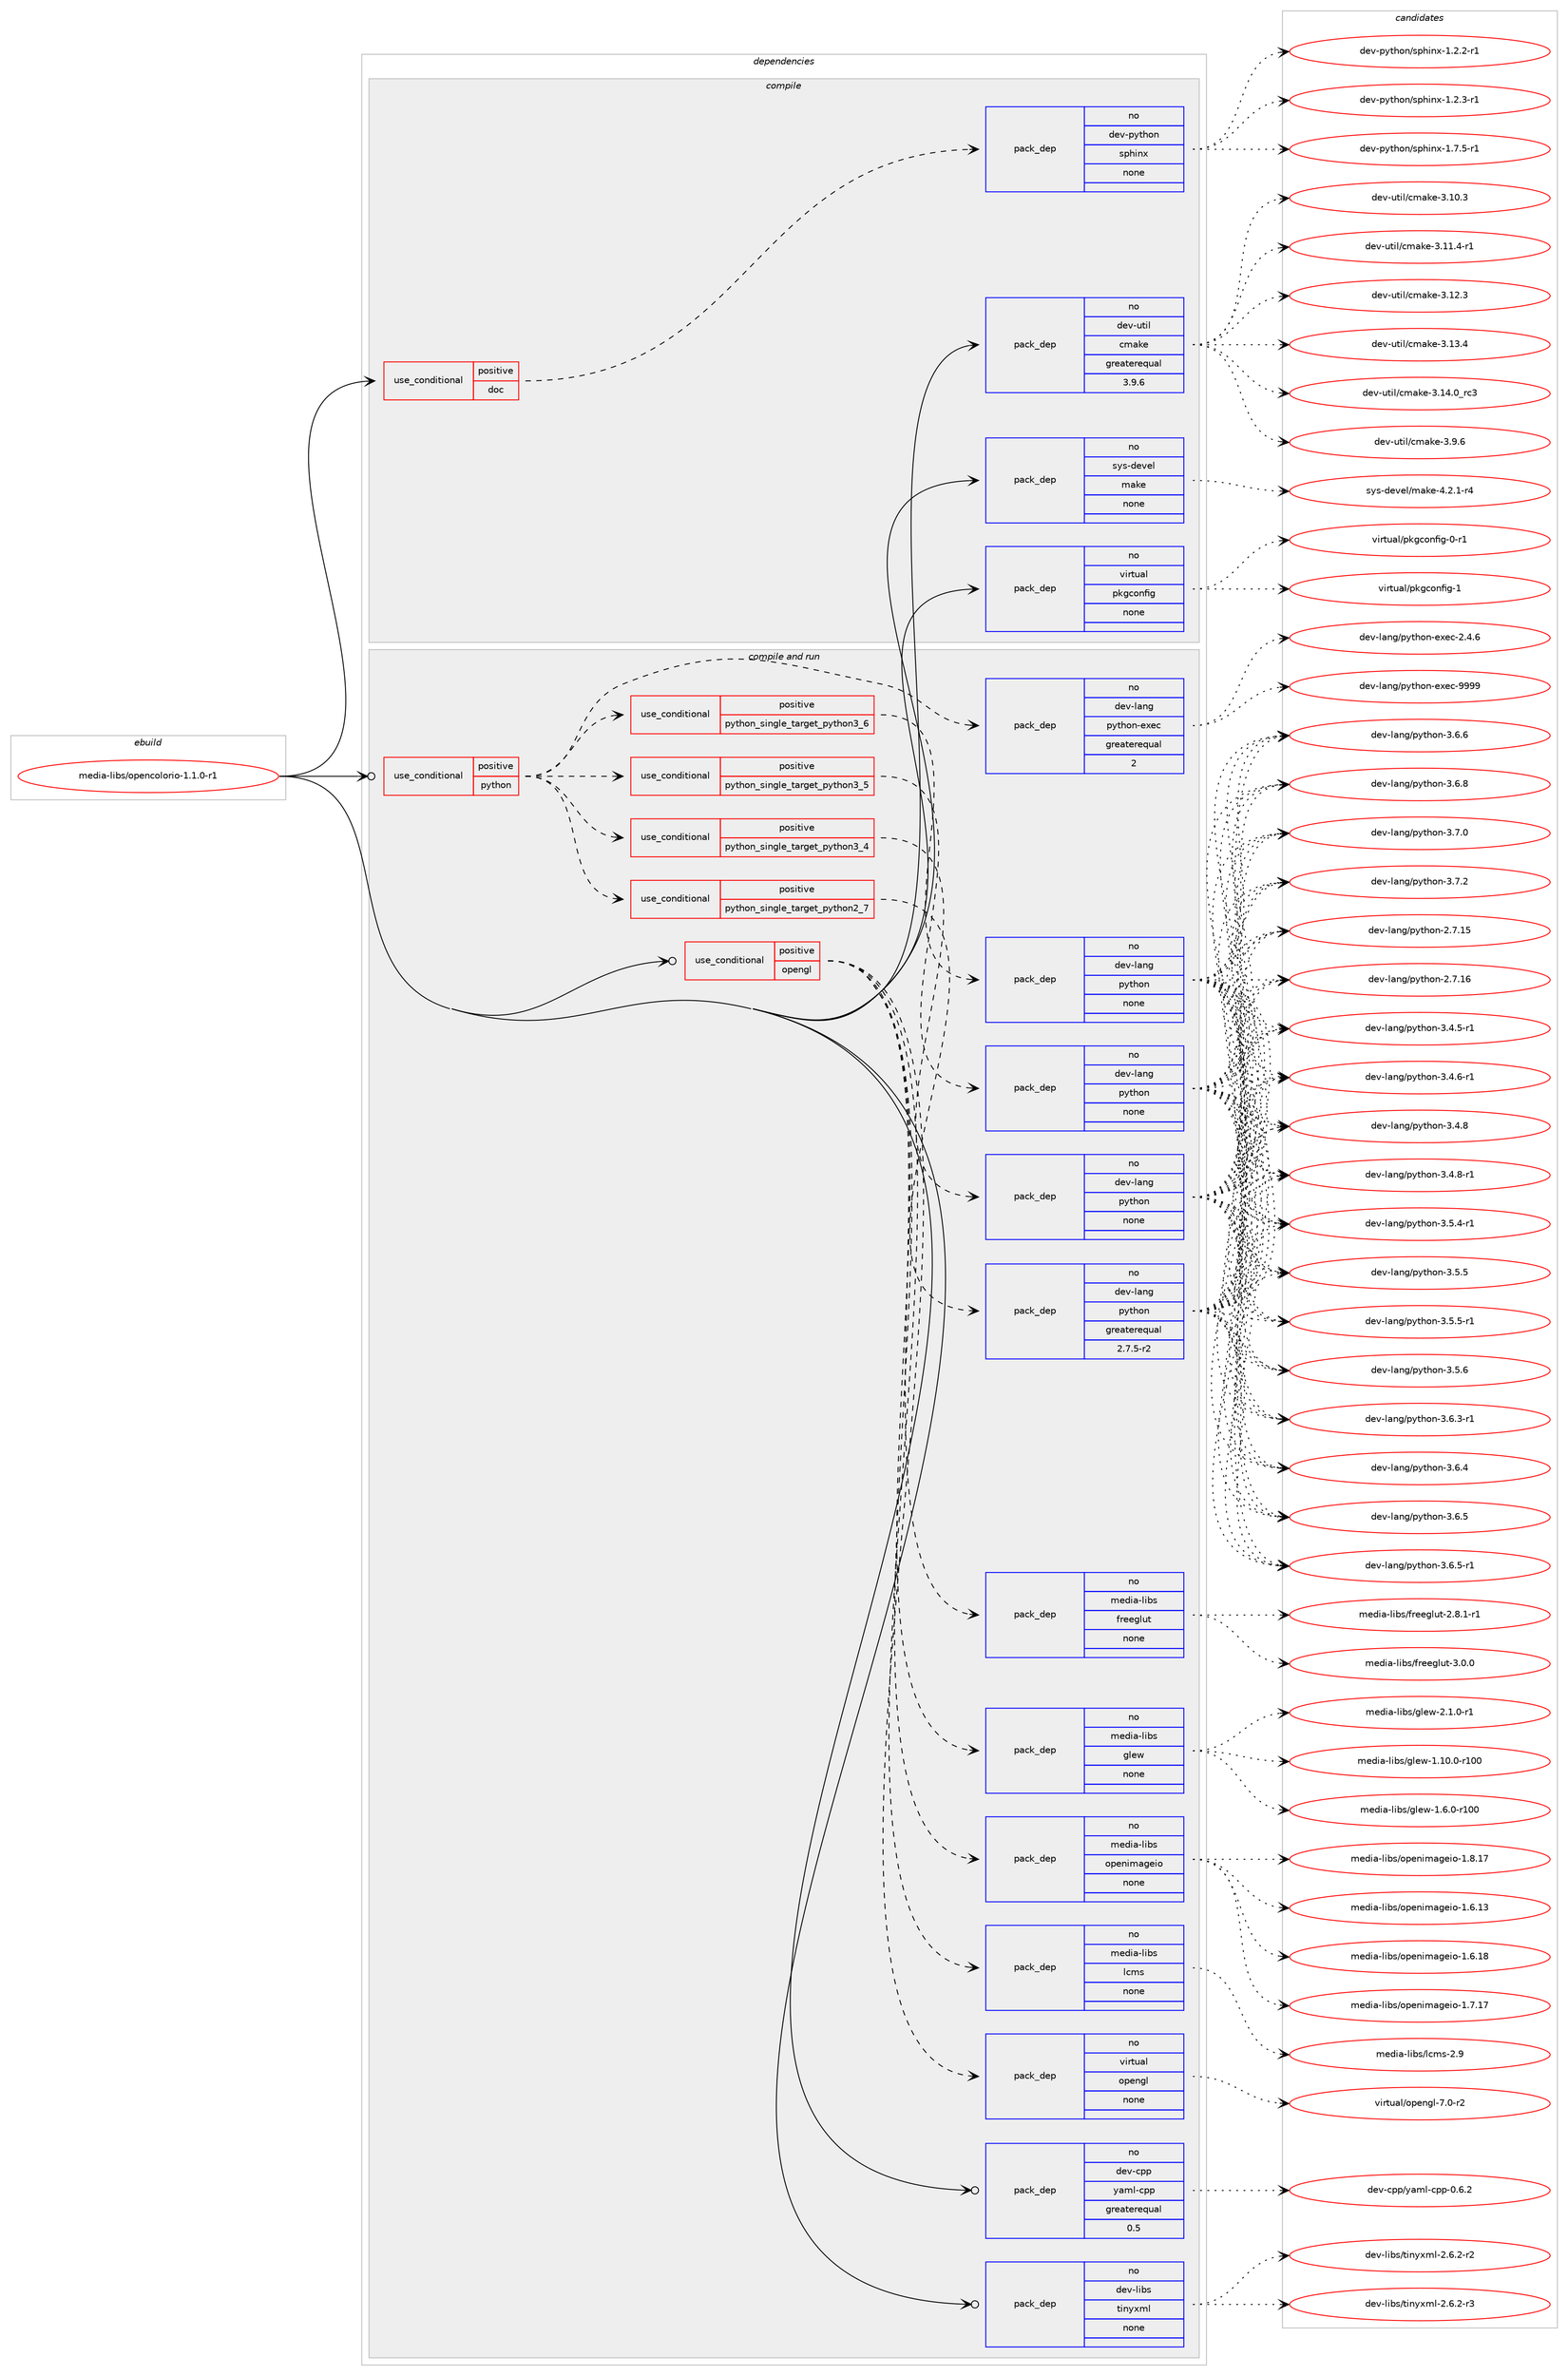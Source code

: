 digraph prolog {

# *************
# Graph options
# *************

newrank=true;
concentrate=true;
compound=true;
graph [rankdir=LR,fontname=Helvetica,fontsize=10,ranksep=1.5];#, ranksep=2.5, nodesep=0.2];
edge  [arrowhead=vee];
node  [fontname=Helvetica,fontsize=10];

# **********
# The ebuild
# **********

subgraph cluster_leftcol {
color=gray;
rank=same;
label=<<i>ebuild</i>>;
id [label="media-libs/opencolorio-1.1.0-r1", color=red, width=4, href="../media-libs/opencolorio-1.1.0-r1.svg"];
}

# ****************
# The dependencies
# ****************

subgraph cluster_midcol {
color=gray;
label=<<i>dependencies</i>>;
subgraph cluster_compile {
fillcolor="#eeeeee";
style=filled;
label=<<i>compile</i>>;
subgraph cond435567 {
dependency1616898 [label=<<TABLE BORDER="0" CELLBORDER="1" CELLSPACING="0" CELLPADDING="4"><TR><TD ROWSPAN="3" CELLPADDING="10">use_conditional</TD></TR><TR><TD>positive</TD></TR><TR><TD>doc</TD></TR></TABLE>>, shape=none, color=red];
subgraph pack1155291 {
dependency1616899 [label=<<TABLE BORDER="0" CELLBORDER="1" CELLSPACING="0" CELLPADDING="4" WIDTH="220"><TR><TD ROWSPAN="6" CELLPADDING="30">pack_dep</TD></TR><TR><TD WIDTH="110">no</TD></TR><TR><TD>dev-python</TD></TR><TR><TD>sphinx</TD></TR><TR><TD>none</TD></TR><TR><TD></TD></TR></TABLE>>, shape=none, color=blue];
}
dependency1616898:e -> dependency1616899:w [weight=20,style="dashed",arrowhead="vee"];
}
id:e -> dependency1616898:w [weight=20,style="solid",arrowhead="vee"];
subgraph pack1155292 {
dependency1616900 [label=<<TABLE BORDER="0" CELLBORDER="1" CELLSPACING="0" CELLPADDING="4" WIDTH="220"><TR><TD ROWSPAN="6" CELLPADDING="30">pack_dep</TD></TR><TR><TD WIDTH="110">no</TD></TR><TR><TD>dev-util</TD></TR><TR><TD>cmake</TD></TR><TR><TD>greaterequal</TD></TR><TR><TD>3.9.6</TD></TR></TABLE>>, shape=none, color=blue];
}
id:e -> dependency1616900:w [weight=20,style="solid",arrowhead="vee"];
subgraph pack1155293 {
dependency1616901 [label=<<TABLE BORDER="0" CELLBORDER="1" CELLSPACING="0" CELLPADDING="4" WIDTH="220"><TR><TD ROWSPAN="6" CELLPADDING="30">pack_dep</TD></TR><TR><TD WIDTH="110">no</TD></TR><TR><TD>sys-devel</TD></TR><TR><TD>make</TD></TR><TR><TD>none</TD></TR><TR><TD></TD></TR></TABLE>>, shape=none, color=blue];
}
id:e -> dependency1616901:w [weight=20,style="solid",arrowhead="vee"];
subgraph pack1155294 {
dependency1616902 [label=<<TABLE BORDER="0" CELLBORDER="1" CELLSPACING="0" CELLPADDING="4" WIDTH="220"><TR><TD ROWSPAN="6" CELLPADDING="30">pack_dep</TD></TR><TR><TD WIDTH="110">no</TD></TR><TR><TD>virtual</TD></TR><TR><TD>pkgconfig</TD></TR><TR><TD>none</TD></TR><TR><TD></TD></TR></TABLE>>, shape=none, color=blue];
}
id:e -> dependency1616902:w [weight=20,style="solid",arrowhead="vee"];
}
subgraph cluster_compileandrun {
fillcolor="#eeeeee";
style=filled;
label=<<i>compile and run</i>>;
subgraph cond435568 {
dependency1616903 [label=<<TABLE BORDER="0" CELLBORDER="1" CELLSPACING="0" CELLPADDING="4"><TR><TD ROWSPAN="3" CELLPADDING="10">use_conditional</TD></TR><TR><TD>positive</TD></TR><TR><TD>opengl</TD></TR></TABLE>>, shape=none, color=red];
subgraph pack1155295 {
dependency1616904 [label=<<TABLE BORDER="0" CELLBORDER="1" CELLSPACING="0" CELLPADDING="4" WIDTH="220"><TR><TD ROWSPAN="6" CELLPADDING="30">pack_dep</TD></TR><TR><TD WIDTH="110">no</TD></TR><TR><TD>media-libs</TD></TR><TR><TD>lcms</TD></TR><TR><TD>none</TD></TR><TR><TD></TD></TR></TABLE>>, shape=none, color=blue];
}
dependency1616903:e -> dependency1616904:w [weight=20,style="dashed",arrowhead="vee"];
subgraph pack1155296 {
dependency1616905 [label=<<TABLE BORDER="0" CELLBORDER="1" CELLSPACING="0" CELLPADDING="4" WIDTH="220"><TR><TD ROWSPAN="6" CELLPADDING="30">pack_dep</TD></TR><TR><TD WIDTH="110">no</TD></TR><TR><TD>media-libs</TD></TR><TR><TD>openimageio</TD></TR><TR><TD>none</TD></TR><TR><TD></TD></TR></TABLE>>, shape=none, color=blue];
}
dependency1616903:e -> dependency1616905:w [weight=20,style="dashed",arrowhead="vee"];
subgraph pack1155297 {
dependency1616906 [label=<<TABLE BORDER="0" CELLBORDER="1" CELLSPACING="0" CELLPADDING="4" WIDTH="220"><TR><TD ROWSPAN="6" CELLPADDING="30">pack_dep</TD></TR><TR><TD WIDTH="110">no</TD></TR><TR><TD>media-libs</TD></TR><TR><TD>glew</TD></TR><TR><TD>none</TD></TR><TR><TD></TD></TR></TABLE>>, shape=none, color=blue];
}
dependency1616903:e -> dependency1616906:w [weight=20,style="dashed",arrowhead="vee"];
subgraph pack1155298 {
dependency1616907 [label=<<TABLE BORDER="0" CELLBORDER="1" CELLSPACING="0" CELLPADDING="4" WIDTH="220"><TR><TD ROWSPAN="6" CELLPADDING="30">pack_dep</TD></TR><TR><TD WIDTH="110">no</TD></TR><TR><TD>media-libs</TD></TR><TR><TD>freeglut</TD></TR><TR><TD>none</TD></TR><TR><TD></TD></TR></TABLE>>, shape=none, color=blue];
}
dependency1616903:e -> dependency1616907:w [weight=20,style="dashed",arrowhead="vee"];
subgraph pack1155299 {
dependency1616908 [label=<<TABLE BORDER="0" CELLBORDER="1" CELLSPACING="0" CELLPADDING="4" WIDTH="220"><TR><TD ROWSPAN="6" CELLPADDING="30">pack_dep</TD></TR><TR><TD WIDTH="110">no</TD></TR><TR><TD>virtual</TD></TR><TR><TD>opengl</TD></TR><TR><TD>none</TD></TR><TR><TD></TD></TR></TABLE>>, shape=none, color=blue];
}
dependency1616903:e -> dependency1616908:w [weight=20,style="dashed",arrowhead="vee"];
}
id:e -> dependency1616903:w [weight=20,style="solid",arrowhead="odotvee"];
subgraph cond435569 {
dependency1616909 [label=<<TABLE BORDER="0" CELLBORDER="1" CELLSPACING="0" CELLPADDING="4"><TR><TD ROWSPAN="3" CELLPADDING="10">use_conditional</TD></TR><TR><TD>positive</TD></TR><TR><TD>python</TD></TR></TABLE>>, shape=none, color=red];
subgraph cond435570 {
dependency1616910 [label=<<TABLE BORDER="0" CELLBORDER="1" CELLSPACING="0" CELLPADDING="4"><TR><TD ROWSPAN="3" CELLPADDING="10">use_conditional</TD></TR><TR><TD>positive</TD></TR><TR><TD>python_single_target_python2_7</TD></TR></TABLE>>, shape=none, color=red];
subgraph pack1155300 {
dependency1616911 [label=<<TABLE BORDER="0" CELLBORDER="1" CELLSPACING="0" CELLPADDING="4" WIDTH="220"><TR><TD ROWSPAN="6" CELLPADDING="30">pack_dep</TD></TR><TR><TD WIDTH="110">no</TD></TR><TR><TD>dev-lang</TD></TR><TR><TD>python</TD></TR><TR><TD>greaterequal</TD></TR><TR><TD>2.7.5-r2</TD></TR></TABLE>>, shape=none, color=blue];
}
dependency1616910:e -> dependency1616911:w [weight=20,style="dashed",arrowhead="vee"];
}
dependency1616909:e -> dependency1616910:w [weight=20,style="dashed",arrowhead="vee"];
subgraph cond435571 {
dependency1616912 [label=<<TABLE BORDER="0" CELLBORDER="1" CELLSPACING="0" CELLPADDING="4"><TR><TD ROWSPAN="3" CELLPADDING="10">use_conditional</TD></TR><TR><TD>positive</TD></TR><TR><TD>python_single_target_python3_4</TD></TR></TABLE>>, shape=none, color=red];
subgraph pack1155301 {
dependency1616913 [label=<<TABLE BORDER="0" CELLBORDER="1" CELLSPACING="0" CELLPADDING="4" WIDTH="220"><TR><TD ROWSPAN="6" CELLPADDING="30">pack_dep</TD></TR><TR><TD WIDTH="110">no</TD></TR><TR><TD>dev-lang</TD></TR><TR><TD>python</TD></TR><TR><TD>none</TD></TR><TR><TD></TD></TR></TABLE>>, shape=none, color=blue];
}
dependency1616912:e -> dependency1616913:w [weight=20,style="dashed",arrowhead="vee"];
}
dependency1616909:e -> dependency1616912:w [weight=20,style="dashed",arrowhead="vee"];
subgraph cond435572 {
dependency1616914 [label=<<TABLE BORDER="0" CELLBORDER="1" CELLSPACING="0" CELLPADDING="4"><TR><TD ROWSPAN="3" CELLPADDING="10">use_conditional</TD></TR><TR><TD>positive</TD></TR><TR><TD>python_single_target_python3_5</TD></TR></TABLE>>, shape=none, color=red];
subgraph pack1155302 {
dependency1616915 [label=<<TABLE BORDER="0" CELLBORDER="1" CELLSPACING="0" CELLPADDING="4" WIDTH="220"><TR><TD ROWSPAN="6" CELLPADDING="30">pack_dep</TD></TR><TR><TD WIDTH="110">no</TD></TR><TR><TD>dev-lang</TD></TR><TR><TD>python</TD></TR><TR><TD>none</TD></TR><TR><TD></TD></TR></TABLE>>, shape=none, color=blue];
}
dependency1616914:e -> dependency1616915:w [weight=20,style="dashed",arrowhead="vee"];
}
dependency1616909:e -> dependency1616914:w [weight=20,style="dashed",arrowhead="vee"];
subgraph cond435573 {
dependency1616916 [label=<<TABLE BORDER="0" CELLBORDER="1" CELLSPACING="0" CELLPADDING="4"><TR><TD ROWSPAN="3" CELLPADDING="10">use_conditional</TD></TR><TR><TD>positive</TD></TR><TR><TD>python_single_target_python3_6</TD></TR></TABLE>>, shape=none, color=red];
subgraph pack1155303 {
dependency1616917 [label=<<TABLE BORDER="0" CELLBORDER="1" CELLSPACING="0" CELLPADDING="4" WIDTH="220"><TR><TD ROWSPAN="6" CELLPADDING="30">pack_dep</TD></TR><TR><TD WIDTH="110">no</TD></TR><TR><TD>dev-lang</TD></TR><TR><TD>python</TD></TR><TR><TD>none</TD></TR><TR><TD></TD></TR></TABLE>>, shape=none, color=blue];
}
dependency1616916:e -> dependency1616917:w [weight=20,style="dashed",arrowhead="vee"];
}
dependency1616909:e -> dependency1616916:w [weight=20,style="dashed",arrowhead="vee"];
subgraph pack1155304 {
dependency1616918 [label=<<TABLE BORDER="0" CELLBORDER="1" CELLSPACING="0" CELLPADDING="4" WIDTH="220"><TR><TD ROWSPAN="6" CELLPADDING="30">pack_dep</TD></TR><TR><TD WIDTH="110">no</TD></TR><TR><TD>dev-lang</TD></TR><TR><TD>python-exec</TD></TR><TR><TD>greaterequal</TD></TR><TR><TD>2</TD></TR></TABLE>>, shape=none, color=blue];
}
dependency1616909:e -> dependency1616918:w [weight=20,style="dashed",arrowhead="vee"];
}
id:e -> dependency1616909:w [weight=20,style="solid",arrowhead="odotvee"];
subgraph pack1155305 {
dependency1616919 [label=<<TABLE BORDER="0" CELLBORDER="1" CELLSPACING="0" CELLPADDING="4" WIDTH="220"><TR><TD ROWSPAN="6" CELLPADDING="30">pack_dep</TD></TR><TR><TD WIDTH="110">no</TD></TR><TR><TD>dev-cpp</TD></TR><TR><TD>yaml-cpp</TD></TR><TR><TD>greaterequal</TD></TR><TR><TD>0.5</TD></TR></TABLE>>, shape=none, color=blue];
}
id:e -> dependency1616919:w [weight=20,style="solid",arrowhead="odotvee"];
subgraph pack1155306 {
dependency1616920 [label=<<TABLE BORDER="0" CELLBORDER="1" CELLSPACING="0" CELLPADDING="4" WIDTH="220"><TR><TD ROWSPAN="6" CELLPADDING="30">pack_dep</TD></TR><TR><TD WIDTH="110">no</TD></TR><TR><TD>dev-libs</TD></TR><TR><TD>tinyxml</TD></TR><TR><TD>none</TD></TR><TR><TD></TD></TR></TABLE>>, shape=none, color=blue];
}
id:e -> dependency1616920:w [weight=20,style="solid",arrowhead="odotvee"];
}
subgraph cluster_run {
fillcolor="#eeeeee";
style=filled;
label=<<i>run</i>>;
}
}

# **************
# The candidates
# **************

subgraph cluster_choices {
rank=same;
color=gray;
label=<<i>candidates</i>>;

subgraph choice1155291 {
color=black;
nodesep=1;
choice10010111845112121116104111110471151121041051101204549465046504511449 [label="dev-python/sphinx-1.2.2-r1", color=red, width=4,href="../dev-python/sphinx-1.2.2-r1.svg"];
choice10010111845112121116104111110471151121041051101204549465046514511449 [label="dev-python/sphinx-1.2.3-r1", color=red, width=4,href="../dev-python/sphinx-1.2.3-r1.svg"];
choice10010111845112121116104111110471151121041051101204549465546534511449 [label="dev-python/sphinx-1.7.5-r1", color=red, width=4,href="../dev-python/sphinx-1.7.5-r1.svg"];
dependency1616899:e -> choice10010111845112121116104111110471151121041051101204549465046504511449:w [style=dotted,weight="100"];
dependency1616899:e -> choice10010111845112121116104111110471151121041051101204549465046514511449:w [style=dotted,weight="100"];
dependency1616899:e -> choice10010111845112121116104111110471151121041051101204549465546534511449:w [style=dotted,weight="100"];
}
subgraph choice1155292 {
color=black;
nodesep=1;
choice1001011184511711610510847991099710710145514649484651 [label="dev-util/cmake-3.10.3", color=red, width=4,href="../dev-util/cmake-3.10.3.svg"];
choice10010111845117116105108479910997107101455146494946524511449 [label="dev-util/cmake-3.11.4-r1", color=red, width=4,href="../dev-util/cmake-3.11.4-r1.svg"];
choice1001011184511711610510847991099710710145514649504651 [label="dev-util/cmake-3.12.3", color=red, width=4,href="../dev-util/cmake-3.12.3.svg"];
choice1001011184511711610510847991099710710145514649514652 [label="dev-util/cmake-3.13.4", color=red, width=4,href="../dev-util/cmake-3.13.4.svg"];
choice1001011184511711610510847991099710710145514649524648951149951 [label="dev-util/cmake-3.14.0_rc3", color=red, width=4,href="../dev-util/cmake-3.14.0_rc3.svg"];
choice10010111845117116105108479910997107101455146574654 [label="dev-util/cmake-3.9.6", color=red, width=4,href="../dev-util/cmake-3.9.6.svg"];
dependency1616900:e -> choice1001011184511711610510847991099710710145514649484651:w [style=dotted,weight="100"];
dependency1616900:e -> choice10010111845117116105108479910997107101455146494946524511449:w [style=dotted,weight="100"];
dependency1616900:e -> choice1001011184511711610510847991099710710145514649504651:w [style=dotted,weight="100"];
dependency1616900:e -> choice1001011184511711610510847991099710710145514649514652:w [style=dotted,weight="100"];
dependency1616900:e -> choice1001011184511711610510847991099710710145514649524648951149951:w [style=dotted,weight="100"];
dependency1616900:e -> choice10010111845117116105108479910997107101455146574654:w [style=dotted,weight="100"];
}
subgraph choice1155293 {
color=black;
nodesep=1;
choice1151211154510010111810110847109971071014552465046494511452 [label="sys-devel/make-4.2.1-r4", color=red, width=4,href="../sys-devel/make-4.2.1-r4.svg"];
dependency1616901:e -> choice1151211154510010111810110847109971071014552465046494511452:w [style=dotted,weight="100"];
}
subgraph choice1155294 {
color=black;
nodesep=1;
choice11810511411611797108471121071039911111010210510345484511449 [label="virtual/pkgconfig-0-r1", color=red, width=4,href="../virtual/pkgconfig-0-r1.svg"];
choice1181051141161179710847112107103991111101021051034549 [label="virtual/pkgconfig-1", color=red, width=4,href="../virtual/pkgconfig-1.svg"];
dependency1616902:e -> choice11810511411611797108471121071039911111010210510345484511449:w [style=dotted,weight="100"];
dependency1616902:e -> choice1181051141161179710847112107103991111101021051034549:w [style=dotted,weight="100"];
}
subgraph choice1155295 {
color=black;
nodesep=1;
choice109101100105974510810598115471089910911545504657 [label="media-libs/lcms-2.9", color=red, width=4,href="../media-libs/lcms-2.9.svg"];
dependency1616904:e -> choice109101100105974510810598115471089910911545504657:w [style=dotted,weight="100"];
}
subgraph choice1155296 {
color=black;
nodesep=1;
choice109101100105974510810598115471111121011101051099710310110511145494654464951 [label="media-libs/openimageio-1.6.13", color=red, width=4,href="../media-libs/openimageio-1.6.13.svg"];
choice109101100105974510810598115471111121011101051099710310110511145494654464956 [label="media-libs/openimageio-1.6.18", color=red, width=4,href="../media-libs/openimageio-1.6.18.svg"];
choice109101100105974510810598115471111121011101051099710310110511145494655464955 [label="media-libs/openimageio-1.7.17", color=red, width=4,href="../media-libs/openimageio-1.7.17.svg"];
choice109101100105974510810598115471111121011101051099710310110511145494656464955 [label="media-libs/openimageio-1.8.17", color=red, width=4,href="../media-libs/openimageio-1.8.17.svg"];
dependency1616905:e -> choice109101100105974510810598115471111121011101051099710310110511145494654464951:w [style=dotted,weight="100"];
dependency1616905:e -> choice109101100105974510810598115471111121011101051099710310110511145494654464956:w [style=dotted,weight="100"];
dependency1616905:e -> choice109101100105974510810598115471111121011101051099710310110511145494655464955:w [style=dotted,weight="100"];
dependency1616905:e -> choice109101100105974510810598115471111121011101051099710310110511145494656464955:w [style=dotted,weight="100"];
}
subgraph choice1155297 {
color=black;
nodesep=1;
choice109101100105974510810598115471031081011194549464948464845114494848 [label="media-libs/glew-1.10.0-r100", color=red, width=4,href="../media-libs/glew-1.10.0-r100.svg"];
choice1091011001059745108105981154710310810111945494654464845114494848 [label="media-libs/glew-1.6.0-r100", color=red, width=4,href="../media-libs/glew-1.6.0-r100.svg"];
choice109101100105974510810598115471031081011194550464946484511449 [label="media-libs/glew-2.1.0-r1", color=red, width=4,href="../media-libs/glew-2.1.0-r1.svg"];
dependency1616906:e -> choice109101100105974510810598115471031081011194549464948464845114494848:w [style=dotted,weight="100"];
dependency1616906:e -> choice1091011001059745108105981154710310810111945494654464845114494848:w [style=dotted,weight="100"];
dependency1616906:e -> choice109101100105974510810598115471031081011194550464946484511449:w [style=dotted,weight="100"];
}
subgraph choice1155298 {
color=black;
nodesep=1;
choice109101100105974510810598115471021141011011031081171164550465646494511449 [label="media-libs/freeglut-2.8.1-r1", color=red, width=4,href="../media-libs/freeglut-2.8.1-r1.svg"];
choice10910110010597451081059811547102114101101103108117116455146484648 [label="media-libs/freeglut-3.0.0", color=red, width=4,href="../media-libs/freeglut-3.0.0.svg"];
dependency1616907:e -> choice109101100105974510810598115471021141011011031081171164550465646494511449:w [style=dotted,weight="100"];
dependency1616907:e -> choice10910110010597451081059811547102114101101103108117116455146484648:w [style=dotted,weight="100"];
}
subgraph choice1155299 {
color=black;
nodesep=1;
choice1181051141161179710847111112101110103108455546484511450 [label="virtual/opengl-7.0-r2", color=red, width=4,href="../virtual/opengl-7.0-r2.svg"];
dependency1616908:e -> choice1181051141161179710847111112101110103108455546484511450:w [style=dotted,weight="100"];
}
subgraph choice1155300 {
color=black;
nodesep=1;
choice10010111845108971101034711212111610411111045504655464953 [label="dev-lang/python-2.7.15", color=red, width=4,href="../dev-lang/python-2.7.15.svg"];
choice10010111845108971101034711212111610411111045504655464954 [label="dev-lang/python-2.7.16", color=red, width=4,href="../dev-lang/python-2.7.16.svg"];
choice1001011184510897110103471121211161041111104551465246534511449 [label="dev-lang/python-3.4.5-r1", color=red, width=4,href="../dev-lang/python-3.4.5-r1.svg"];
choice1001011184510897110103471121211161041111104551465246544511449 [label="dev-lang/python-3.4.6-r1", color=red, width=4,href="../dev-lang/python-3.4.6-r1.svg"];
choice100101118451089711010347112121116104111110455146524656 [label="dev-lang/python-3.4.8", color=red, width=4,href="../dev-lang/python-3.4.8.svg"];
choice1001011184510897110103471121211161041111104551465246564511449 [label="dev-lang/python-3.4.8-r1", color=red, width=4,href="../dev-lang/python-3.4.8-r1.svg"];
choice1001011184510897110103471121211161041111104551465346524511449 [label="dev-lang/python-3.5.4-r1", color=red, width=4,href="../dev-lang/python-3.5.4-r1.svg"];
choice100101118451089711010347112121116104111110455146534653 [label="dev-lang/python-3.5.5", color=red, width=4,href="../dev-lang/python-3.5.5.svg"];
choice1001011184510897110103471121211161041111104551465346534511449 [label="dev-lang/python-3.5.5-r1", color=red, width=4,href="../dev-lang/python-3.5.5-r1.svg"];
choice100101118451089711010347112121116104111110455146534654 [label="dev-lang/python-3.5.6", color=red, width=4,href="../dev-lang/python-3.5.6.svg"];
choice1001011184510897110103471121211161041111104551465446514511449 [label="dev-lang/python-3.6.3-r1", color=red, width=4,href="../dev-lang/python-3.6.3-r1.svg"];
choice100101118451089711010347112121116104111110455146544652 [label="dev-lang/python-3.6.4", color=red, width=4,href="../dev-lang/python-3.6.4.svg"];
choice100101118451089711010347112121116104111110455146544653 [label="dev-lang/python-3.6.5", color=red, width=4,href="../dev-lang/python-3.6.5.svg"];
choice1001011184510897110103471121211161041111104551465446534511449 [label="dev-lang/python-3.6.5-r1", color=red, width=4,href="../dev-lang/python-3.6.5-r1.svg"];
choice100101118451089711010347112121116104111110455146544654 [label="dev-lang/python-3.6.6", color=red, width=4,href="../dev-lang/python-3.6.6.svg"];
choice100101118451089711010347112121116104111110455146544656 [label="dev-lang/python-3.6.8", color=red, width=4,href="../dev-lang/python-3.6.8.svg"];
choice100101118451089711010347112121116104111110455146554648 [label="dev-lang/python-3.7.0", color=red, width=4,href="../dev-lang/python-3.7.0.svg"];
choice100101118451089711010347112121116104111110455146554650 [label="dev-lang/python-3.7.2", color=red, width=4,href="../dev-lang/python-3.7.2.svg"];
dependency1616911:e -> choice10010111845108971101034711212111610411111045504655464953:w [style=dotted,weight="100"];
dependency1616911:e -> choice10010111845108971101034711212111610411111045504655464954:w [style=dotted,weight="100"];
dependency1616911:e -> choice1001011184510897110103471121211161041111104551465246534511449:w [style=dotted,weight="100"];
dependency1616911:e -> choice1001011184510897110103471121211161041111104551465246544511449:w [style=dotted,weight="100"];
dependency1616911:e -> choice100101118451089711010347112121116104111110455146524656:w [style=dotted,weight="100"];
dependency1616911:e -> choice1001011184510897110103471121211161041111104551465246564511449:w [style=dotted,weight="100"];
dependency1616911:e -> choice1001011184510897110103471121211161041111104551465346524511449:w [style=dotted,weight="100"];
dependency1616911:e -> choice100101118451089711010347112121116104111110455146534653:w [style=dotted,weight="100"];
dependency1616911:e -> choice1001011184510897110103471121211161041111104551465346534511449:w [style=dotted,weight="100"];
dependency1616911:e -> choice100101118451089711010347112121116104111110455146534654:w [style=dotted,weight="100"];
dependency1616911:e -> choice1001011184510897110103471121211161041111104551465446514511449:w [style=dotted,weight="100"];
dependency1616911:e -> choice100101118451089711010347112121116104111110455146544652:w [style=dotted,weight="100"];
dependency1616911:e -> choice100101118451089711010347112121116104111110455146544653:w [style=dotted,weight="100"];
dependency1616911:e -> choice1001011184510897110103471121211161041111104551465446534511449:w [style=dotted,weight="100"];
dependency1616911:e -> choice100101118451089711010347112121116104111110455146544654:w [style=dotted,weight="100"];
dependency1616911:e -> choice100101118451089711010347112121116104111110455146544656:w [style=dotted,weight="100"];
dependency1616911:e -> choice100101118451089711010347112121116104111110455146554648:w [style=dotted,weight="100"];
dependency1616911:e -> choice100101118451089711010347112121116104111110455146554650:w [style=dotted,weight="100"];
}
subgraph choice1155301 {
color=black;
nodesep=1;
choice10010111845108971101034711212111610411111045504655464953 [label="dev-lang/python-2.7.15", color=red, width=4,href="../dev-lang/python-2.7.15.svg"];
choice10010111845108971101034711212111610411111045504655464954 [label="dev-lang/python-2.7.16", color=red, width=4,href="../dev-lang/python-2.7.16.svg"];
choice1001011184510897110103471121211161041111104551465246534511449 [label="dev-lang/python-3.4.5-r1", color=red, width=4,href="../dev-lang/python-3.4.5-r1.svg"];
choice1001011184510897110103471121211161041111104551465246544511449 [label="dev-lang/python-3.4.6-r1", color=red, width=4,href="../dev-lang/python-3.4.6-r1.svg"];
choice100101118451089711010347112121116104111110455146524656 [label="dev-lang/python-3.4.8", color=red, width=4,href="../dev-lang/python-3.4.8.svg"];
choice1001011184510897110103471121211161041111104551465246564511449 [label="dev-lang/python-3.4.8-r1", color=red, width=4,href="../dev-lang/python-3.4.8-r1.svg"];
choice1001011184510897110103471121211161041111104551465346524511449 [label="dev-lang/python-3.5.4-r1", color=red, width=4,href="../dev-lang/python-3.5.4-r1.svg"];
choice100101118451089711010347112121116104111110455146534653 [label="dev-lang/python-3.5.5", color=red, width=4,href="../dev-lang/python-3.5.5.svg"];
choice1001011184510897110103471121211161041111104551465346534511449 [label="dev-lang/python-3.5.5-r1", color=red, width=4,href="../dev-lang/python-3.5.5-r1.svg"];
choice100101118451089711010347112121116104111110455146534654 [label="dev-lang/python-3.5.6", color=red, width=4,href="../dev-lang/python-3.5.6.svg"];
choice1001011184510897110103471121211161041111104551465446514511449 [label="dev-lang/python-3.6.3-r1", color=red, width=4,href="../dev-lang/python-3.6.3-r1.svg"];
choice100101118451089711010347112121116104111110455146544652 [label="dev-lang/python-3.6.4", color=red, width=4,href="../dev-lang/python-3.6.4.svg"];
choice100101118451089711010347112121116104111110455146544653 [label="dev-lang/python-3.6.5", color=red, width=4,href="../dev-lang/python-3.6.5.svg"];
choice1001011184510897110103471121211161041111104551465446534511449 [label="dev-lang/python-3.6.5-r1", color=red, width=4,href="../dev-lang/python-3.6.5-r1.svg"];
choice100101118451089711010347112121116104111110455146544654 [label="dev-lang/python-3.6.6", color=red, width=4,href="../dev-lang/python-3.6.6.svg"];
choice100101118451089711010347112121116104111110455146544656 [label="dev-lang/python-3.6.8", color=red, width=4,href="../dev-lang/python-3.6.8.svg"];
choice100101118451089711010347112121116104111110455146554648 [label="dev-lang/python-3.7.0", color=red, width=4,href="../dev-lang/python-3.7.0.svg"];
choice100101118451089711010347112121116104111110455146554650 [label="dev-lang/python-3.7.2", color=red, width=4,href="../dev-lang/python-3.7.2.svg"];
dependency1616913:e -> choice10010111845108971101034711212111610411111045504655464953:w [style=dotted,weight="100"];
dependency1616913:e -> choice10010111845108971101034711212111610411111045504655464954:w [style=dotted,weight="100"];
dependency1616913:e -> choice1001011184510897110103471121211161041111104551465246534511449:w [style=dotted,weight="100"];
dependency1616913:e -> choice1001011184510897110103471121211161041111104551465246544511449:w [style=dotted,weight="100"];
dependency1616913:e -> choice100101118451089711010347112121116104111110455146524656:w [style=dotted,weight="100"];
dependency1616913:e -> choice1001011184510897110103471121211161041111104551465246564511449:w [style=dotted,weight="100"];
dependency1616913:e -> choice1001011184510897110103471121211161041111104551465346524511449:w [style=dotted,weight="100"];
dependency1616913:e -> choice100101118451089711010347112121116104111110455146534653:w [style=dotted,weight="100"];
dependency1616913:e -> choice1001011184510897110103471121211161041111104551465346534511449:w [style=dotted,weight="100"];
dependency1616913:e -> choice100101118451089711010347112121116104111110455146534654:w [style=dotted,weight="100"];
dependency1616913:e -> choice1001011184510897110103471121211161041111104551465446514511449:w [style=dotted,weight="100"];
dependency1616913:e -> choice100101118451089711010347112121116104111110455146544652:w [style=dotted,weight="100"];
dependency1616913:e -> choice100101118451089711010347112121116104111110455146544653:w [style=dotted,weight="100"];
dependency1616913:e -> choice1001011184510897110103471121211161041111104551465446534511449:w [style=dotted,weight="100"];
dependency1616913:e -> choice100101118451089711010347112121116104111110455146544654:w [style=dotted,weight="100"];
dependency1616913:e -> choice100101118451089711010347112121116104111110455146544656:w [style=dotted,weight="100"];
dependency1616913:e -> choice100101118451089711010347112121116104111110455146554648:w [style=dotted,weight="100"];
dependency1616913:e -> choice100101118451089711010347112121116104111110455146554650:w [style=dotted,weight="100"];
}
subgraph choice1155302 {
color=black;
nodesep=1;
choice10010111845108971101034711212111610411111045504655464953 [label="dev-lang/python-2.7.15", color=red, width=4,href="../dev-lang/python-2.7.15.svg"];
choice10010111845108971101034711212111610411111045504655464954 [label="dev-lang/python-2.7.16", color=red, width=4,href="../dev-lang/python-2.7.16.svg"];
choice1001011184510897110103471121211161041111104551465246534511449 [label="dev-lang/python-3.4.5-r1", color=red, width=4,href="../dev-lang/python-3.4.5-r1.svg"];
choice1001011184510897110103471121211161041111104551465246544511449 [label="dev-lang/python-3.4.6-r1", color=red, width=4,href="../dev-lang/python-3.4.6-r1.svg"];
choice100101118451089711010347112121116104111110455146524656 [label="dev-lang/python-3.4.8", color=red, width=4,href="../dev-lang/python-3.4.8.svg"];
choice1001011184510897110103471121211161041111104551465246564511449 [label="dev-lang/python-3.4.8-r1", color=red, width=4,href="../dev-lang/python-3.4.8-r1.svg"];
choice1001011184510897110103471121211161041111104551465346524511449 [label="dev-lang/python-3.5.4-r1", color=red, width=4,href="../dev-lang/python-3.5.4-r1.svg"];
choice100101118451089711010347112121116104111110455146534653 [label="dev-lang/python-3.5.5", color=red, width=4,href="../dev-lang/python-3.5.5.svg"];
choice1001011184510897110103471121211161041111104551465346534511449 [label="dev-lang/python-3.5.5-r1", color=red, width=4,href="../dev-lang/python-3.5.5-r1.svg"];
choice100101118451089711010347112121116104111110455146534654 [label="dev-lang/python-3.5.6", color=red, width=4,href="../dev-lang/python-3.5.6.svg"];
choice1001011184510897110103471121211161041111104551465446514511449 [label="dev-lang/python-3.6.3-r1", color=red, width=4,href="../dev-lang/python-3.6.3-r1.svg"];
choice100101118451089711010347112121116104111110455146544652 [label="dev-lang/python-3.6.4", color=red, width=4,href="../dev-lang/python-3.6.4.svg"];
choice100101118451089711010347112121116104111110455146544653 [label="dev-lang/python-3.6.5", color=red, width=4,href="../dev-lang/python-3.6.5.svg"];
choice1001011184510897110103471121211161041111104551465446534511449 [label="dev-lang/python-3.6.5-r1", color=red, width=4,href="../dev-lang/python-3.6.5-r1.svg"];
choice100101118451089711010347112121116104111110455146544654 [label="dev-lang/python-3.6.6", color=red, width=4,href="../dev-lang/python-3.6.6.svg"];
choice100101118451089711010347112121116104111110455146544656 [label="dev-lang/python-3.6.8", color=red, width=4,href="../dev-lang/python-3.6.8.svg"];
choice100101118451089711010347112121116104111110455146554648 [label="dev-lang/python-3.7.0", color=red, width=4,href="../dev-lang/python-3.7.0.svg"];
choice100101118451089711010347112121116104111110455146554650 [label="dev-lang/python-3.7.2", color=red, width=4,href="../dev-lang/python-3.7.2.svg"];
dependency1616915:e -> choice10010111845108971101034711212111610411111045504655464953:w [style=dotted,weight="100"];
dependency1616915:e -> choice10010111845108971101034711212111610411111045504655464954:w [style=dotted,weight="100"];
dependency1616915:e -> choice1001011184510897110103471121211161041111104551465246534511449:w [style=dotted,weight="100"];
dependency1616915:e -> choice1001011184510897110103471121211161041111104551465246544511449:w [style=dotted,weight="100"];
dependency1616915:e -> choice100101118451089711010347112121116104111110455146524656:w [style=dotted,weight="100"];
dependency1616915:e -> choice1001011184510897110103471121211161041111104551465246564511449:w [style=dotted,weight="100"];
dependency1616915:e -> choice1001011184510897110103471121211161041111104551465346524511449:w [style=dotted,weight="100"];
dependency1616915:e -> choice100101118451089711010347112121116104111110455146534653:w [style=dotted,weight="100"];
dependency1616915:e -> choice1001011184510897110103471121211161041111104551465346534511449:w [style=dotted,weight="100"];
dependency1616915:e -> choice100101118451089711010347112121116104111110455146534654:w [style=dotted,weight="100"];
dependency1616915:e -> choice1001011184510897110103471121211161041111104551465446514511449:w [style=dotted,weight="100"];
dependency1616915:e -> choice100101118451089711010347112121116104111110455146544652:w [style=dotted,weight="100"];
dependency1616915:e -> choice100101118451089711010347112121116104111110455146544653:w [style=dotted,weight="100"];
dependency1616915:e -> choice1001011184510897110103471121211161041111104551465446534511449:w [style=dotted,weight="100"];
dependency1616915:e -> choice100101118451089711010347112121116104111110455146544654:w [style=dotted,weight="100"];
dependency1616915:e -> choice100101118451089711010347112121116104111110455146544656:w [style=dotted,weight="100"];
dependency1616915:e -> choice100101118451089711010347112121116104111110455146554648:w [style=dotted,weight="100"];
dependency1616915:e -> choice100101118451089711010347112121116104111110455146554650:w [style=dotted,weight="100"];
}
subgraph choice1155303 {
color=black;
nodesep=1;
choice10010111845108971101034711212111610411111045504655464953 [label="dev-lang/python-2.7.15", color=red, width=4,href="../dev-lang/python-2.7.15.svg"];
choice10010111845108971101034711212111610411111045504655464954 [label="dev-lang/python-2.7.16", color=red, width=4,href="../dev-lang/python-2.7.16.svg"];
choice1001011184510897110103471121211161041111104551465246534511449 [label="dev-lang/python-3.4.5-r1", color=red, width=4,href="../dev-lang/python-3.4.5-r1.svg"];
choice1001011184510897110103471121211161041111104551465246544511449 [label="dev-lang/python-3.4.6-r1", color=red, width=4,href="../dev-lang/python-3.4.6-r1.svg"];
choice100101118451089711010347112121116104111110455146524656 [label="dev-lang/python-3.4.8", color=red, width=4,href="../dev-lang/python-3.4.8.svg"];
choice1001011184510897110103471121211161041111104551465246564511449 [label="dev-lang/python-3.4.8-r1", color=red, width=4,href="../dev-lang/python-3.4.8-r1.svg"];
choice1001011184510897110103471121211161041111104551465346524511449 [label="dev-lang/python-3.5.4-r1", color=red, width=4,href="../dev-lang/python-3.5.4-r1.svg"];
choice100101118451089711010347112121116104111110455146534653 [label="dev-lang/python-3.5.5", color=red, width=4,href="../dev-lang/python-3.5.5.svg"];
choice1001011184510897110103471121211161041111104551465346534511449 [label="dev-lang/python-3.5.5-r1", color=red, width=4,href="../dev-lang/python-3.5.5-r1.svg"];
choice100101118451089711010347112121116104111110455146534654 [label="dev-lang/python-3.5.6", color=red, width=4,href="../dev-lang/python-3.5.6.svg"];
choice1001011184510897110103471121211161041111104551465446514511449 [label="dev-lang/python-3.6.3-r1", color=red, width=4,href="../dev-lang/python-3.6.3-r1.svg"];
choice100101118451089711010347112121116104111110455146544652 [label="dev-lang/python-3.6.4", color=red, width=4,href="../dev-lang/python-3.6.4.svg"];
choice100101118451089711010347112121116104111110455146544653 [label="dev-lang/python-3.6.5", color=red, width=4,href="../dev-lang/python-3.6.5.svg"];
choice1001011184510897110103471121211161041111104551465446534511449 [label="dev-lang/python-3.6.5-r1", color=red, width=4,href="../dev-lang/python-3.6.5-r1.svg"];
choice100101118451089711010347112121116104111110455146544654 [label="dev-lang/python-3.6.6", color=red, width=4,href="../dev-lang/python-3.6.6.svg"];
choice100101118451089711010347112121116104111110455146544656 [label="dev-lang/python-3.6.8", color=red, width=4,href="../dev-lang/python-3.6.8.svg"];
choice100101118451089711010347112121116104111110455146554648 [label="dev-lang/python-3.7.0", color=red, width=4,href="../dev-lang/python-3.7.0.svg"];
choice100101118451089711010347112121116104111110455146554650 [label="dev-lang/python-3.7.2", color=red, width=4,href="../dev-lang/python-3.7.2.svg"];
dependency1616917:e -> choice10010111845108971101034711212111610411111045504655464953:w [style=dotted,weight="100"];
dependency1616917:e -> choice10010111845108971101034711212111610411111045504655464954:w [style=dotted,weight="100"];
dependency1616917:e -> choice1001011184510897110103471121211161041111104551465246534511449:w [style=dotted,weight="100"];
dependency1616917:e -> choice1001011184510897110103471121211161041111104551465246544511449:w [style=dotted,weight="100"];
dependency1616917:e -> choice100101118451089711010347112121116104111110455146524656:w [style=dotted,weight="100"];
dependency1616917:e -> choice1001011184510897110103471121211161041111104551465246564511449:w [style=dotted,weight="100"];
dependency1616917:e -> choice1001011184510897110103471121211161041111104551465346524511449:w [style=dotted,weight="100"];
dependency1616917:e -> choice100101118451089711010347112121116104111110455146534653:w [style=dotted,weight="100"];
dependency1616917:e -> choice1001011184510897110103471121211161041111104551465346534511449:w [style=dotted,weight="100"];
dependency1616917:e -> choice100101118451089711010347112121116104111110455146534654:w [style=dotted,weight="100"];
dependency1616917:e -> choice1001011184510897110103471121211161041111104551465446514511449:w [style=dotted,weight="100"];
dependency1616917:e -> choice100101118451089711010347112121116104111110455146544652:w [style=dotted,weight="100"];
dependency1616917:e -> choice100101118451089711010347112121116104111110455146544653:w [style=dotted,weight="100"];
dependency1616917:e -> choice1001011184510897110103471121211161041111104551465446534511449:w [style=dotted,weight="100"];
dependency1616917:e -> choice100101118451089711010347112121116104111110455146544654:w [style=dotted,weight="100"];
dependency1616917:e -> choice100101118451089711010347112121116104111110455146544656:w [style=dotted,weight="100"];
dependency1616917:e -> choice100101118451089711010347112121116104111110455146554648:w [style=dotted,weight="100"];
dependency1616917:e -> choice100101118451089711010347112121116104111110455146554650:w [style=dotted,weight="100"];
}
subgraph choice1155304 {
color=black;
nodesep=1;
choice1001011184510897110103471121211161041111104510112010199455046524654 [label="dev-lang/python-exec-2.4.6", color=red, width=4,href="../dev-lang/python-exec-2.4.6.svg"];
choice10010111845108971101034711212111610411111045101120101994557575757 [label="dev-lang/python-exec-9999", color=red, width=4,href="../dev-lang/python-exec-9999.svg"];
dependency1616918:e -> choice1001011184510897110103471121211161041111104510112010199455046524654:w [style=dotted,weight="100"];
dependency1616918:e -> choice10010111845108971101034711212111610411111045101120101994557575757:w [style=dotted,weight="100"];
}
subgraph choice1155305 {
color=black;
nodesep=1;
choice100101118459911211247121971091084599112112454846544650 [label="dev-cpp/yaml-cpp-0.6.2", color=red, width=4,href="../dev-cpp/yaml-cpp-0.6.2.svg"];
dependency1616919:e -> choice100101118459911211247121971091084599112112454846544650:w [style=dotted,weight="100"];
}
subgraph choice1155306 {
color=black;
nodesep=1;
choice1001011184510810598115471161051101211201091084550465446504511450 [label="dev-libs/tinyxml-2.6.2-r2", color=red, width=4,href="../dev-libs/tinyxml-2.6.2-r2.svg"];
choice1001011184510810598115471161051101211201091084550465446504511451 [label="dev-libs/tinyxml-2.6.2-r3", color=red, width=4,href="../dev-libs/tinyxml-2.6.2-r3.svg"];
dependency1616920:e -> choice1001011184510810598115471161051101211201091084550465446504511450:w [style=dotted,weight="100"];
dependency1616920:e -> choice1001011184510810598115471161051101211201091084550465446504511451:w [style=dotted,weight="100"];
}
}

}
